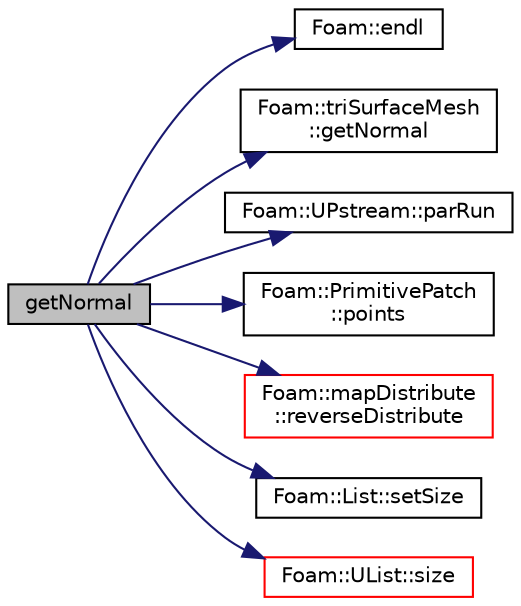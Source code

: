 digraph "getNormal"
{
  bgcolor="transparent";
  edge [fontname="Helvetica",fontsize="10",labelfontname="Helvetica",labelfontsize="10"];
  node [fontname="Helvetica",fontsize="10",shape=record];
  rankdir="LR";
  Node1 [label="getNormal",height=0.2,width=0.4,color="black", fillcolor="grey75", style="filled" fontcolor="black"];
  Node1 -> Node2 [color="midnightblue",fontsize="10",style="solid",fontname="Helvetica"];
  Node2 [label="Foam::endl",height=0.2,width=0.4,color="black",URL="$namespaceFoam.html#a2db8fe02a0d3909e9351bb4275b23ce4",tooltip="Add newline and flush stream. "];
  Node1 -> Node3 [color="midnightblue",fontsize="10",style="solid",fontname="Helvetica"];
  Node3 [label="Foam::triSurfaceMesh\l::getNormal",height=0.2,width=0.4,color="black",URL="$classFoam_1_1triSurfaceMesh.html#a502647d85c5dad76c637a7380d92a63d",tooltip="From a set of points and indices get the normal. "];
  Node1 -> Node4 [color="midnightblue",fontsize="10",style="solid",fontname="Helvetica"];
  Node4 [label="Foam::UPstream::parRun",height=0.2,width=0.4,color="black",URL="$classFoam_1_1UPstream.html#adbb27f04b5705440fb8b09f278059011",tooltip="Is this a parallel run? "];
  Node1 -> Node5 [color="midnightblue",fontsize="10",style="solid",fontname="Helvetica"];
  Node5 [label="Foam::PrimitivePatch\l::points",height=0.2,width=0.4,color="black",URL="$classFoam_1_1PrimitivePatch.html#a1f42f31bcf706357682dcf097255b544",tooltip="Return reference to global points. "];
  Node1 -> Node6 [color="midnightblue",fontsize="10",style="solid",fontname="Helvetica"];
  Node6 [label="Foam::mapDistribute\l::reverseDistribute",height=0.2,width=0.4,color="red",URL="$classFoam_1_1mapDistribute.html#ae5978ec7d5cfaaa710d2266027280062",tooltip="Reverse distribute data using default commsType. "];
  Node1 -> Node7 [color="midnightblue",fontsize="10",style="solid",fontname="Helvetica"];
  Node7 [label="Foam::List::setSize",height=0.2,width=0.4,color="black",URL="$classFoam_1_1List.html#a3eb74b6b9f8c1346a09c49e3eade797c",tooltip="Alias for resize(const label) "];
  Node1 -> Node8 [color="midnightblue",fontsize="10",style="solid",fontname="Helvetica"];
  Node8 [label="Foam::UList::size",height=0.2,width=0.4,color="red",URL="$classFoam_1_1UList.html#afee03bfededf699921815b2bf3c41e35",tooltip="Override size to be inconsistent with allocated storage. "];
}
